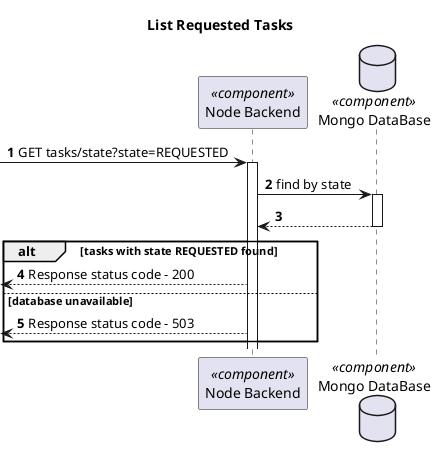@startuml Process View - Level 3

autonumber
skinparam packageStyle rect

title List Requested Tasks

participant "Node Backend" as BE <<component>>
database "Mongo DataBase" as DB <<component>>

-> BE: GET tasks/state?state=REQUESTED

'Find by Building ID (startpoint)'

activate BE

BE -> DB: find by state

activate DB

DB --> BE:

deactivate DB

alt tasks with state REQUESTED found

  <-- BE: Response status code - 200

else database unavailable

  <-- BE: Response status code - 503

end

@enduml